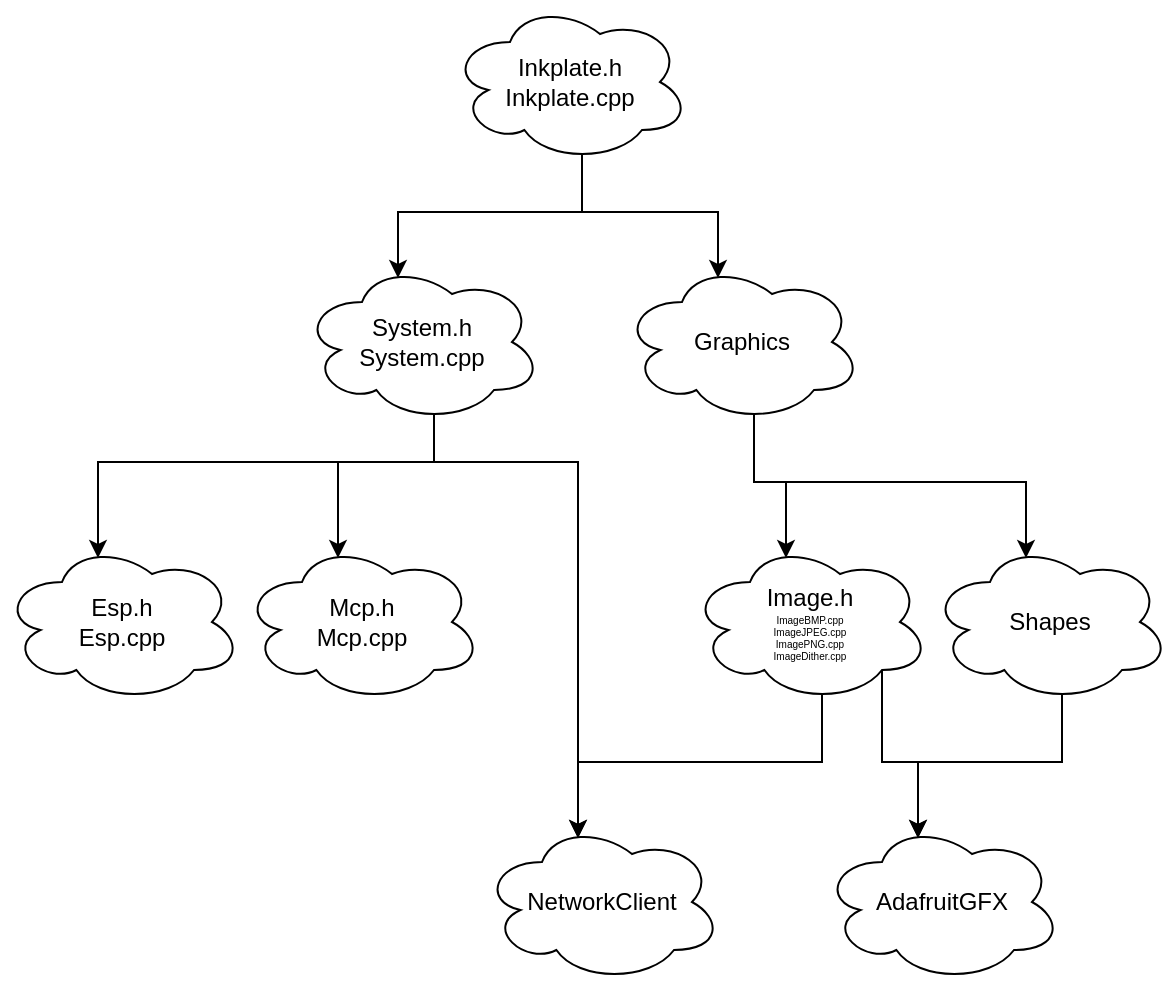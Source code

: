 <mxfile version="13.6.10" type="github">
  <diagram id="oV9ivTpqu0Y3tAoBFJ3n" name="Page-1">
    <mxGraphModel dx="946" dy="583" grid="1" gridSize="10" guides="1" tooltips="1" connect="1" arrows="1" fold="1" page="1" pageScale="1" pageWidth="827" pageHeight="1169" math="0" shadow="0">
      <root>
        <mxCell id="0" />
        <mxCell id="1" parent="0" />
        <mxCell id="nhmEw6V14H59cSuk4KH0-6" style="edgeStyle=orthogonalEdgeStyle;rounded=0;orthogonalLoop=1;jettySize=auto;html=1;exitX=0.55;exitY=0.95;exitDx=0;exitDy=0;exitPerimeter=0;entryX=0.4;entryY=0.1;entryDx=0;entryDy=0;entryPerimeter=0;" edge="1" parent="1" source="nhmEw6V14H59cSuk4KH0-1" target="nhmEw6V14H59cSuk4KH0-2">
          <mxGeometry relative="1" as="geometry" />
        </mxCell>
        <mxCell id="nhmEw6V14H59cSuk4KH0-7" style="edgeStyle=orthogonalEdgeStyle;rounded=0;orthogonalLoop=1;jettySize=auto;html=1;exitX=0.55;exitY=0.95;exitDx=0;exitDy=0;exitPerimeter=0;entryX=0.4;entryY=0.1;entryDx=0;entryDy=0;entryPerimeter=0;" edge="1" parent="1" source="nhmEw6V14H59cSuk4KH0-1" target="nhmEw6V14H59cSuk4KH0-3">
          <mxGeometry relative="1" as="geometry" />
        </mxCell>
        <mxCell id="nhmEw6V14H59cSuk4KH0-1" value="&lt;div&gt;Inkplate.h&lt;/div&gt;&lt;div&gt;Inkplate.cpp&lt;/div&gt;" style="ellipse;shape=cloud;whiteSpace=wrap;html=1;" vertex="1" parent="1">
          <mxGeometry x="354" y="120" width="120" height="80" as="geometry" />
        </mxCell>
        <mxCell id="nhmEw6V14H59cSuk4KH0-12" style="edgeStyle=orthogonalEdgeStyle;rounded=0;orthogonalLoop=1;jettySize=auto;html=1;exitX=0.55;exitY=0.95;exitDx=0;exitDy=0;exitPerimeter=0;entryX=0.4;entryY=0.1;entryDx=0;entryDy=0;entryPerimeter=0;" edge="1" parent="1" source="nhmEw6V14H59cSuk4KH0-2" target="nhmEw6V14H59cSuk4KH0-8">
          <mxGeometry relative="1" as="geometry">
            <Array as="points">
              <mxPoint x="346" y="350" />
              <mxPoint x="178" y="350" />
            </Array>
          </mxGeometry>
        </mxCell>
        <mxCell id="nhmEw6V14H59cSuk4KH0-13" style="edgeStyle=orthogonalEdgeStyle;rounded=0;orthogonalLoop=1;jettySize=auto;html=1;exitX=0.55;exitY=0.95;exitDx=0;exitDy=0;exitPerimeter=0;entryX=0.4;entryY=0.1;entryDx=0;entryDy=0;entryPerimeter=0;" edge="1" parent="1" source="nhmEw6V14H59cSuk4KH0-2" target="nhmEw6V14H59cSuk4KH0-9">
          <mxGeometry relative="1" as="geometry">
            <Array as="points">
              <mxPoint x="346" y="350" />
              <mxPoint x="298" y="350" />
            </Array>
          </mxGeometry>
        </mxCell>
        <mxCell id="nhmEw6V14H59cSuk4KH0-14" style="edgeStyle=orthogonalEdgeStyle;rounded=0;orthogonalLoop=1;jettySize=auto;html=1;exitX=0.55;exitY=0.95;exitDx=0;exitDy=0;exitPerimeter=0;entryX=0.4;entryY=0.1;entryDx=0;entryDy=0;entryPerimeter=0;" edge="1" parent="1" source="nhmEw6V14H59cSuk4KH0-2" target="nhmEw6V14H59cSuk4KH0-10">
          <mxGeometry relative="1" as="geometry">
            <Array as="points">
              <mxPoint x="346" y="350" />
              <mxPoint x="418" y="350" />
            </Array>
          </mxGeometry>
        </mxCell>
        <mxCell id="nhmEw6V14H59cSuk4KH0-2" value="&lt;div&gt;System.h&lt;/div&gt;&lt;div&gt;System.cpp&lt;/div&gt;" style="ellipse;shape=cloud;whiteSpace=wrap;html=1;" vertex="1" parent="1">
          <mxGeometry x="280" y="250" width="120" height="80" as="geometry" />
        </mxCell>
        <mxCell id="nhmEw6V14H59cSuk4KH0-20" style="edgeStyle=orthogonalEdgeStyle;rounded=0;orthogonalLoop=1;jettySize=auto;html=1;exitX=0.55;exitY=0.95;exitDx=0;exitDy=0;exitPerimeter=0;entryX=0.4;entryY=0.1;entryDx=0;entryDy=0;entryPerimeter=0;" edge="1" parent="1" source="nhmEw6V14H59cSuk4KH0-3" target="nhmEw6V14H59cSuk4KH0-17">
          <mxGeometry relative="1" as="geometry" />
        </mxCell>
        <mxCell id="nhmEw6V14H59cSuk4KH0-21" style="edgeStyle=orthogonalEdgeStyle;rounded=0;orthogonalLoop=1;jettySize=auto;html=1;exitX=0.55;exitY=0.95;exitDx=0;exitDy=0;exitPerimeter=0;entryX=0.4;entryY=0.1;entryDx=0;entryDy=0;entryPerimeter=0;" edge="1" parent="1" source="nhmEw6V14H59cSuk4KH0-3" target="nhmEw6V14H59cSuk4KH0-15">
          <mxGeometry relative="1" as="geometry">
            <Array as="points">
              <mxPoint x="506" y="360" />
              <mxPoint x="642" y="360" />
            </Array>
          </mxGeometry>
        </mxCell>
        <mxCell id="nhmEw6V14H59cSuk4KH0-3" value="&lt;div&gt;Graphics&lt;/div&gt;" style="ellipse;shape=cloud;whiteSpace=wrap;html=1;" vertex="1" parent="1">
          <mxGeometry x="440" y="250" width="120" height="80" as="geometry" />
        </mxCell>
        <mxCell id="nhmEw6V14H59cSuk4KH0-8" value="&lt;div&gt;Esp.h&lt;/div&gt;&lt;div&gt;Esp.cpp&lt;br&gt;&lt;/div&gt;" style="ellipse;shape=cloud;whiteSpace=wrap;html=1;" vertex="1" parent="1">
          <mxGeometry x="130" y="390" width="120" height="80" as="geometry" />
        </mxCell>
        <mxCell id="nhmEw6V14H59cSuk4KH0-9" value="&lt;div&gt;Mcp.h&lt;/div&gt;&lt;div&gt;Mcp.cpp&lt;br&gt;&lt;/div&gt;" style="ellipse;shape=cloud;whiteSpace=wrap;html=1;" vertex="1" parent="1">
          <mxGeometry x="250" y="390" width="120" height="80" as="geometry" />
        </mxCell>
        <mxCell id="nhmEw6V14H59cSuk4KH0-10" value="NetworkClient" style="ellipse;shape=cloud;whiteSpace=wrap;html=1;" vertex="1" parent="1">
          <mxGeometry x="370" y="530" width="120" height="80" as="geometry" />
        </mxCell>
        <mxCell id="nhmEw6V14H59cSuk4KH0-28" style="edgeStyle=orthogonalEdgeStyle;rounded=0;orthogonalLoop=1;jettySize=auto;html=1;exitX=0.55;exitY=0.95;exitDx=0;exitDy=0;exitPerimeter=0;entryX=0.4;entryY=0.1;entryDx=0;entryDy=0;entryPerimeter=0;" edge="1" parent="1" source="nhmEw6V14H59cSuk4KH0-15" target="nhmEw6V14H59cSuk4KH0-23">
          <mxGeometry relative="1" as="geometry" />
        </mxCell>
        <mxCell id="nhmEw6V14H59cSuk4KH0-15" value="&lt;div&gt;Shapes&lt;/div&gt;" style="ellipse;shape=cloud;whiteSpace=wrap;html=1;" vertex="1" parent="1">
          <mxGeometry x="594" y="390" width="120" height="80" as="geometry" />
        </mxCell>
        <mxCell id="nhmEw6V14H59cSuk4KH0-22" style="edgeStyle=orthogonalEdgeStyle;rounded=0;orthogonalLoop=1;jettySize=auto;html=1;exitX=0.55;exitY=0.95;exitDx=0;exitDy=0;exitPerimeter=0;entryX=0.4;entryY=0.1;entryDx=0;entryDy=0;entryPerimeter=0;" edge="1" parent="1" source="nhmEw6V14H59cSuk4KH0-17" target="nhmEw6V14H59cSuk4KH0-10">
          <mxGeometry relative="1" as="geometry" />
        </mxCell>
        <mxCell id="nhmEw6V14H59cSuk4KH0-27" style="edgeStyle=orthogonalEdgeStyle;rounded=0;orthogonalLoop=1;jettySize=auto;html=1;exitX=0.8;exitY=0.8;exitDx=0;exitDy=0;exitPerimeter=0;entryX=0.4;entryY=0.1;entryDx=0;entryDy=0;entryPerimeter=0;" edge="1" parent="1" source="nhmEw6V14H59cSuk4KH0-17" target="nhmEw6V14H59cSuk4KH0-23">
          <mxGeometry relative="1" as="geometry" />
        </mxCell>
        <mxCell id="nhmEw6V14H59cSuk4KH0-17" value="&lt;div&gt;Image.h&lt;/div&gt;&lt;div style=&quot;font-size: 5px&quot;&gt;&lt;font style=&quot;font-size: 5px&quot;&gt;ImageBMP.cpp&lt;/font&gt;&lt;/div&gt;&lt;div style=&quot;font-size: 5px&quot;&gt;&lt;font style=&quot;font-size: 5px&quot;&gt;ImageJPEG.cpp&lt;br&gt;ImagePNG.cpp&lt;br&gt;ImageDither.cpp&lt;/font&gt;&lt;br&gt;&lt;/div&gt;" style="ellipse;shape=cloud;whiteSpace=wrap;html=1;" vertex="1" parent="1">
          <mxGeometry x="474" y="390" width="120" height="80" as="geometry" />
        </mxCell>
        <mxCell id="nhmEw6V14H59cSuk4KH0-23" value="AdafruitGFX" style="ellipse;shape=cloud;whiteSpace=wrap;html=1;" vertex="1" parent="1">
          <mxGeometry x="540" y="530" width="120" height="80" as="geometry" />
        </mxCell>
      </root>
    </mxGraphModel>
  </diagram>
</mxfile>
